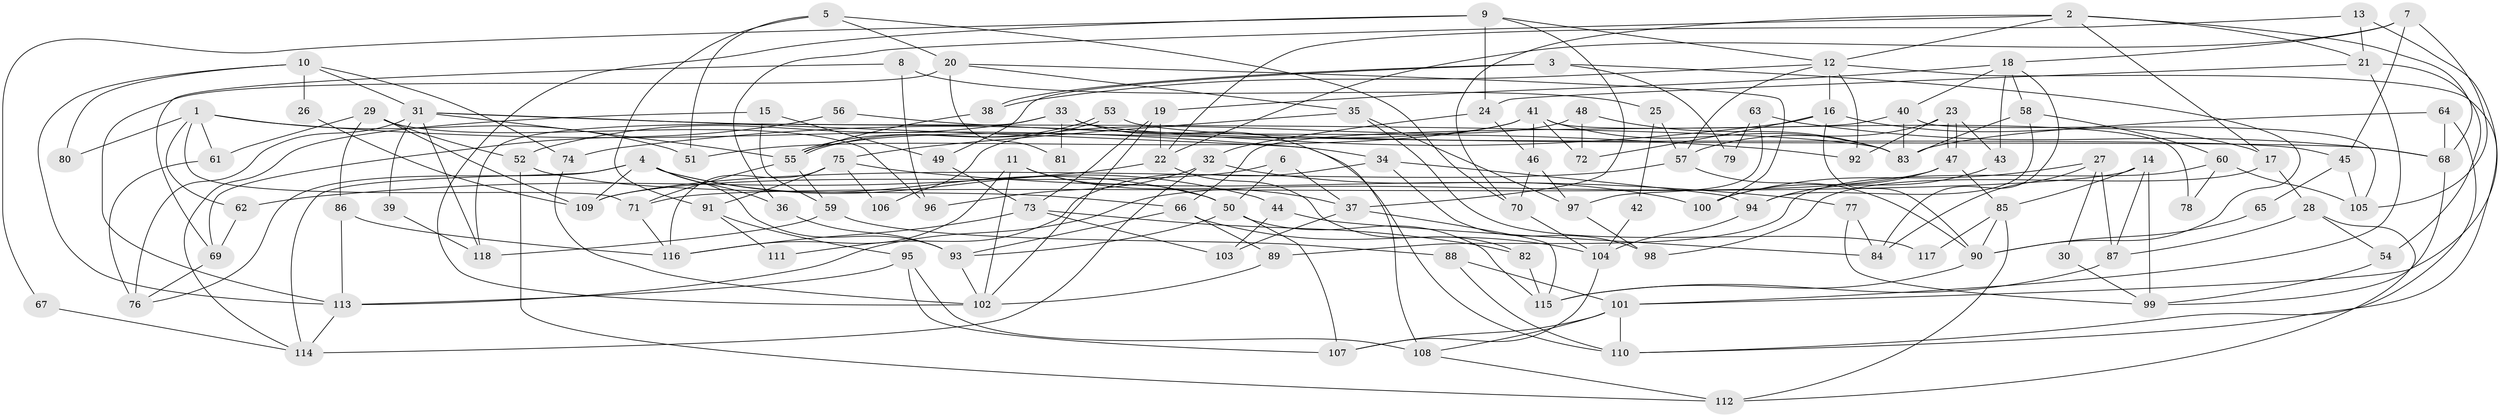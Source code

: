 // Generated by graph-tools (version 1.1) at 2025/50/03/09/25 03:50:10]
// undirected, 118 vertices, 236 edges
graph export_dot {
graph [start="1"]
  node [color=gray90,style=filled];
  1;
  2;
  3;
  4;
  5;
  6;
  7;
  8;
  9;
  10;
  11;
  12;
  13;
  14;
  15;
  16;
  17;
  18;
  19;
  20;
  21;
  22;
  23;
  24;
  25;
  26;
  27;
  28;
  29;
  30;
  31;
  32;
  33;
  34;
  35;
  36;
  37;
  38;
  39;
  40;
  41;
  42;
  43;
  44;
  45;
  46;
  47;
  48;
  49;
  50;
  51;
  52;
  53;
  54;
  55;
  56;
  57;
  58;
  59;
  60;
  61;
  62;
  63;
  64;
  65;
  66;
  67;
  68;
  69;
  70;
  71;
  72;
  73;
  74;
  75;
  76;
  77;
  78;
  79;
  80;
  81;
  82;
  83;
  84;
  85;
  86;
  87;
  88;
  89;
  90;
  91;
  92;
  93;
  94;
  95;
  96;
  97;
  98;
  99;
  100;
  101;
  102;
  103;
  104;
  105;
  106;
  107;
  108;
  109;
  110;
  111;
  112;
  113;
  114;
  115;
  116;
  117;
  118;
  1 -- 71;
  1 -- 61;
  1 -- 34;
  1 -- 51;
  1 -- 62;
  1 -- 80;
  2 -- 70;
  2 -- 17;
  2 -- 12;
  2 -- 21;
  2 -- 36;
  2 -- 68;
  3 -- 38;
  3 -- 49;
  3 -- 79;
  3 -- 90;
  4 -- 36;
  4 -- 93;
  4 -- 44;
  4 -- 50;
  4 -- 76;
  4 -- 109;
  4 -- 114;
  5 -- 91;
  5 -- 70;
  5 -- 20;
  5 -- 51;
  6 -- 50;
  6 -- 109;
  6 -- 37;
  7 -- 105;
  7 -- 22;
  7 -- 18;
  7 -- 45;
  8 -- 69;
  8 -- 96;
  8 -- 25;
  9 -- 12;
  9 -- 37;
  9 -- 24;
  9 -- 67;
  9 -- 102;
  10 -- 74;
  10 -- 113;
  10 -- 26;
  10 -- 31;
  10 -- 80;
  11 -- 50;
  11 -- 37;
  11 -- 102;
  11 -- 116;
  12 -- 57;
  12 -- 16;
  12 -- 38;
  12 -- 92;
  12 -- 110;
  13 -- 101;
  13 -- 21;
  13 -- 22;
  14 -- 99;
  14 -- 71;
  14 -- 85;
  14 -- 87;
  15 -- 59;
  15 -- 114;
  15 -- 49;
  16 -- 90;
  16 -- 17;
  16 -- 72;
  16 -- 74;
  17 -- 98;
  17 -- 28;
  18 -- 19;
  18 -- 40;
  18 -- 43;
  18 -- 58;
  18 -- 84;
  19 -- 102;
  19 -- 73;
  19 -- 22;
  20 -- 100;
  20 -- 35;
  20 -- 81;
  20 -- 113;
  21 -- 101;
  21 -- 24;
  21 -- 54;
  22 -- 62;
  22 -- 82;
  23 -- 47;
  23 -- 47;
  23 -- 43;
  23 -- 57;
  23 -- 92;
  24 -- 32;
  24 -- 46;
  25 -- 57;
  25 -- 42;
  26 -- 109;
  27 -- 84;
  27 -- 87;
  27 -- 30;
  27 -- 100;
  28 -- 87;
  28 -- 54;
  28 -- 112;
  29 -- 109;
  29 -- 52;
  29 -- 61;
  29 -- 86;
  29 -- 96;
  30 -- 99;
  31 -- 83;
  31 -- 39;
  31 -- 55;
  31 -- 76;
  31 -- 110;
  31 -- 118;
  32 -- 114;
  32 -- 96;
  32 -- 100;
  33 -- 108;
  33 -- 118;
  33 -- 45;
  33 -- 52;
  33 -- 81;
  34 -- 94;
  34 -- 98;
  34 -- 111;
  35 -- 75;
  35 -- 97;
  35 -- 117;
  36 -- 93;
  37 -- 115;
  37 -- 103;
  38 -- 55;
  39 -- 118;
  40 -- 83;
  40 -- 66;
  40 -- 105;
  41 -- 51;
  41 -- 55;
  41 -- 46;
  41 -- 72;
  41 -- 78;
  41 -- 83;
  42 -- 104;
  43 -- 94;
  44 -- 103;
  44 -- 84;
  45 -- 65;
  45 -- 105;
  46 -- 70;
  46 -- 97;
  47 -- 100;
  47 -- 85;
  47 -- 113;
  48 -- 72;
  48 -- 83;
  48 -- 106;
  49 -- 73;
  50 -- 93;
  50 -- 107;
  50 -- 115;
  52 -- 112;
  52 -- 66;
  53 -- 68;
  53 -- 55;
  53 -- 55;
  54 -- 99;
  55 -- 59;
  55 -- 71;
  56 -- 69;
  56 -- 92;
  57 -- 90;
  57 -- 109;
  58 -- 60;
  58 -- 83;
  58 -- 94;
  59 -- 88;
  59 -- 118;
  60 -- 105;
  60 -- 89;
  60 -- 78;
  61 -- 76;
  62 -- 69;
  63 -- 68;
  63 -- 97;
  63 -- 79;
  64 -- 110;
  64 -- 83;
  64 -- 68;
  65 -- 90;
  66 -- 89;
  66 -- 93;
  66 -- 104;
  67 -- 114;
  68 -- 99;
  69 -- 76;
  70 -- 104;
  71 -- 116;
  73 -- 82;
  73 -- 116;
  73 -- 103;
  74 -- 102;
  75 -- 77;
  75 -- 116;
  75 -- 91;
  75 -- 106;
  77 -- 84;
  77 -- 99;
  82 -- 115;
  85 -- 90;
  85 -- 112;
  85 -- 117;
  86 -- 113;
  86 -- 116;
  87 -- 115;
  88 -- 101;
  88 -- 110;
  89 -- 102;
  90 -- 115;
  91 -- 95;
  91 -- 111;
  93 -- 102;
  94 -- 104;
  95 -- 107;
  95 -- 113;
  95 -- 108;
  97 -- 98;
  101 -- 108;
  101 -- 110;
  101 -- 107;
  104 -- 107;
  108 -- 112;
  113 -- 114;
}
